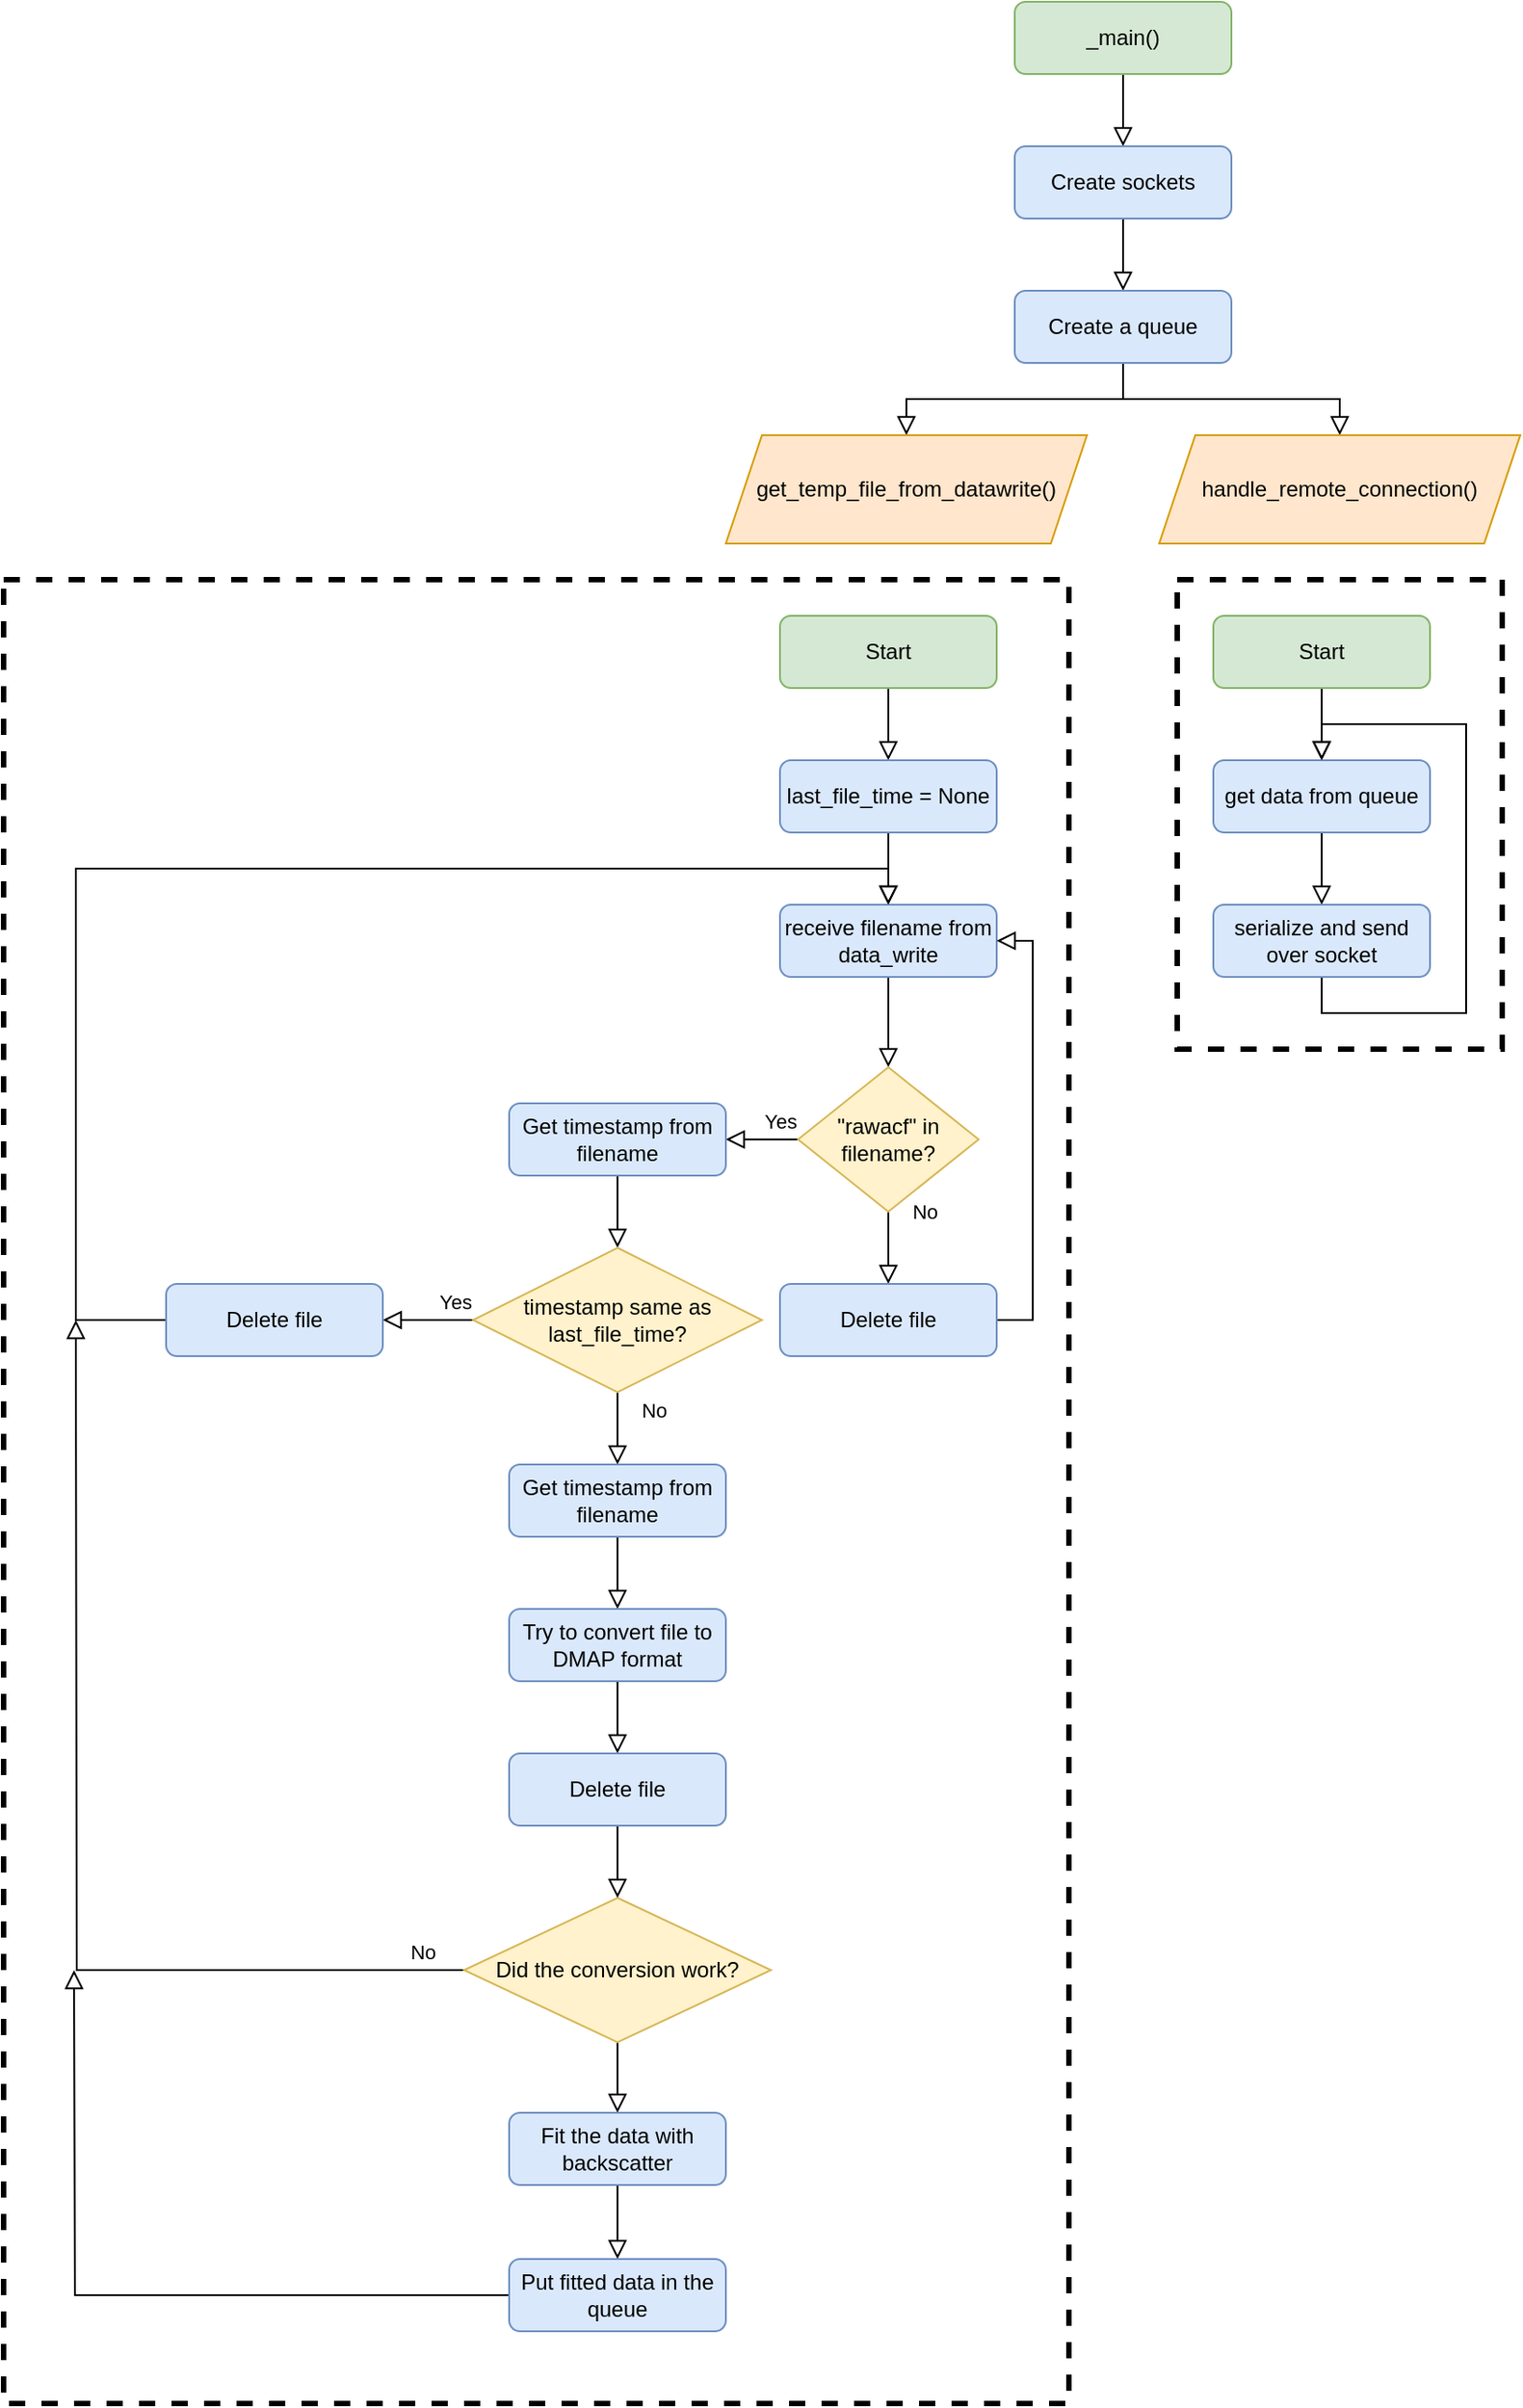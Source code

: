 <mxfile version="16.3.0" type="device"><diagram id="C5RBs43oDa-KdzZeNtuy" name="Page-1"><mxGraphModel dx="1289" dy="736" grid="1" gridSize="10" guides="1" tooltips="1" connect="1" arrows="1" fold="1" page="1" pageScale="1" pageWidth="827" pageHeight="1169" math="0" shadow="0"><root><mxCell id="WIyWlLk6GJQsqaUBKTNV-0"/><mxCell id="WIyWlLk6GJQsqaUBKTNV-1" parent="WIyWlLk6GJQsqaUBKTNV-0"/><mxCell id="Jf4eb29GzZhRGFSqtZcJ-20" value="" style="rounded=0;whiteSpace=wrap;html=1;dashed=1;strokeWidth=3;fillColor=none;" vertex="1" parent="WIyWlLk6GJQsqaUBKTNV-1"><mxGeometry x="-400" y="400" width="590" height="1010" as="geometry"/></mxCell><mxCell id="WIyWlLk6GJQsqaUBKTNV-2" value="" style="rounded=0;html=1;jettySize=auto;orthogonalLoop=1;fontSize=11;endArrow=block;endFill=0;endSize=8;strokeWidth=1;shadow=0;labelBackgroundColor=none;edgeStyle=orthogonalEdgeStyle;entryX=0.5;entryY=0;entryDx=0;entryDy=0;" parent="WIyWlLk6GJQsqaUBKTNV-1" source="WIyWlLk6GJQsqaUBKTNV-3" target="Jf4eb29GzZhRGFSqtZcJ-0" edge="1"><mxGeometry relative="1" as="geometry"><mxPoint x="220" y="170" as="targetPoint"/></mxGeometry></mxCell><mxCell id="WIyWlLk6GJQsqaUBKTNV-3" value="_main()" style="rounded=1;whiteSpace=wrap;html=1;fontSize=12;glass=0;strokeWidth=1;shadow=0;fillColor=#d5e8d4;strokeColor=#82b366;" parent="WIyWlLk6GJQsqaUBKTNV-1" vertex="1"><mxGeometry x="160" y="80" width="120" height="40" as="geometry"/></mxCell><mxCell id="Jf4eb29GzZhRGFSqtZcJ-2" style="edgeStyle=orthogonalEdgeStyle;rounded=0;orthogonalLoop=1;jettySize=auto;html=1;exitX=0.5;exitY=1;exitDx=0;exitDy=0;entryX=0.5;entryY=0;entryDx=0;entryDy=0;endSize=8;endArrow=block;endFill=0;" edge="1" parent="WIyWlLk6GJQsqaUBKTNV-1" source="Jf4eb29GzZhRGFSqtZcJ-0" target="Jf4eb29GzZhRGFSqtZcJ-1"><mxGeometry relative="1" as="geometry"/></mxCell><mxCell id="Jf4eb29GzZhRGFSqtZcJ-0" value="Create sockets" style="rounded=1;whiteSpace=wrap;html=1;fontSize=12;glass=0;strokeWidth=1;shadow=0;fillColor=#dae8fc;strokeColor=#6c8ebf;" vertex="1" parent="WIyWlLk6GJQsqaUBKTNV-1"><mxGeometry x="160" y="160" width="120" height="40" as="geometry"/></mxCell><mxCell id="Jf4eb29GzZhRGFSqtZcJ-5" style="edgeStyle=orthogonalEdgeStyle;rounded=0;orthogonalLoop=1;jettySize=auto;html=1;exitX=0.5;exitY=1;exitDx=0;exitDy=0;entryX=0.5;entryY=0;entryDx=0;entryDy=0;endArrow=block;endFill=0;endSize=8;" edge="1" parent="WIyWlLk6GJQsqaUBKTNV-1" source="Jf4eb29GzZhRGFSqtZcJ-1" target="Jf4eb29GzZhRGFSqtZcJ-3"><mxGeometry relative="1" as="geometry"/></mxCell><mxCell id="Jf4eb29GzZhRGFSqtZcJ-6" style="edgeStyle=orthogonalEdgeStyle;rounded=0;orthogonalLoop=1;jettySize=auto;html=1;exitX=0.5;exitY=1;exitDx=0;exitDy=0;entryX=0.5;entryY=0;entryDx=0;entryDy=0;endArrow=block;endFill=0;endSize=8;" edge="1" parent="WIyWlLk6GJQsqaUBKTNV-1" source="Jf4eb29GzZhRGFSqtZcJ-1" target="Jf4eb29GzZhRGFSqtZcJ-4"><mxGeometry relative="1" as="geometry"/></mxCell><mxCell id="Jf4eb29GzZhRGFSqtZcJ-1" value="Create a queue" style="rounded=1;whiteSpace=wrap;html=1;fontSize=12;glass=0;strokeWidth=1;shadow=0;fillColor=#dae8fc;strokeColor=#6c8ebf;" vertex="1" parent="WIyWlLk6GJQsqaUBKTNV-1"><mxGeometry x="160" y="240" width="120" height="40" as="geometry"/></mxCell><mxCell id="Jf4eb29GzZhRGFSqtZcJ-3" value="get_temp_file_from_datawrite()" style="shape=parallelogram;perimeter=parallelogramPerimeter;whiteSpace=wrap;html=1;fixedSize=1;fillColor=#ffe6cc;strokeColor=#d79b00;" vertex="1" parent="WIyWlLk6GJQsqaUBKTNV-1"><mxGeometry y="320" width="200" height="60" as="geometry"/></mxCell><mxCell id="Jf4eb29GzZhRGFSqtZcJ-4" value="handle_remote_connection()" style="shape=parallelogram;perimeter=parallelogramPerimeter;whiteSpace=wrap;html=1;fixedSize=1;fillColor=#ffe6cc;strokeColor=#d79b00;" vertex="1" parent="WIyWlLk6GJQsqaUBKTNV-1"><mxGeometry x="240" y="320" width="200" height="60" as="geometry"/></mxCell><mxCell id="Jf4eb29GzZhRGFSqtZcJ-9" style="edgeStyle=orthogonalEdgeStyle;rounded=0;orthogonalLoop=1;jettySize=auto;html=1;exitX=0.5;exitY=1;exitDx=0;exitDy=0;entryX=0.5;entryY=0;entryDx=0;entryDy=0;endArrow=block;endFill=0;endSize=8;" edge="1" parent="WIyWlLk6GJQsqaUBKTNV-1" source="Jf4eb29GzZhRGFSqtZcJ-7" target="Jf4eb29GzZhRGFSqtZcJ-8"><mxGeometry relative="1" as="geometry"/></mxCell><mxCell id="Jf4eb29GzZhRGFSqtZcJ-7" value="Start" style="rounded=1;whiteSpace=wrap;html=1;fontSize=12;glass=0;strokeWidth=1;shadow=0;fillColor=#d5e8d4;strokeColor=#82b366;" vertex="1" parent="WIyWlLk6GJQsqaUBKTNV-1"><mxGeometry x="270" y="420" width="120" height="40" as="geometry"/></mxCell><mxCell id="Jf4eb29GzZhRGFSqtZcJ-11" style="edgeStyle=orthogonalEdgeStyle;rounded=0;orthogonalLoop=1;jettySize=auto;html=1;exitX=0.5;exitY=1;exitDx=0;exitDy=0;entryX=0.5;entryY=0;entryDx=0;entryDy=0;endArrow=block;endFill=0;endSize=8;" edge="1" parent="WIyWlLk6GJQsqaUBKTNV-1" source="Jf4eb29GzZhRGFSqtZcJ-8" target="Jf4eb29GzZhRGFSqtZcJ-10"><mxGeometry relative="1" as="geometry"/></mxCell><mxCell id="Jf4eb29GzZhRGFSqtZcJ-8" value="get data from queue" style="rounded=1;whiteSpace=wrap;html=1;fontSize=12;glass=0;strokeWidth=1;shadow=0;fillColor=#dae8fc;strokeColor=#6c8ebf;" vertex="1" parent="WIyWlLk6GJQsqaUBKTNV-1"><mxGeometry x="270" y="500" width="120" height="40" as="geometry"/></mxCell><mxCell id="Jf4eb29GzZhRGFSqtZcJ-12" style="edgeStyle=orthogonalEdgeStyle;rounded=0;orthogonalLoop=1;jettySize=auto;html=1;exitX=0.5;exitY=1;exitDx=0;exitDy=0;entryX=0.5;entryY=0;entryDx=0;entryDy=0;endArrow=block;endFill=0;endSize=8;" edge="1" parent="WIyWlLk6GJQsqaUBKTNV-1" source="Jf4eb29GzZhRGFSqtZcJ-10" target="Jf4eb29GzZhRGFSqtZcJ-8"><mxGeometry relative="1" as="geometry"><Array as="points"><mxPoint x="330" y="640"/><mxPoint x="410" y="640"/><mxPoint x="410" y="480"/><mxPoint x="330" y="480"/></Array></mxGeometry></mxCell><mxCell id="Jf4eb29GzZhRGFSqtZcJ-10" value="serialize and send over socket" style="rounded=1;whiteSpace=wrap;html=1;fontSize=12;glass=0;strokeWidth=1;shadow=0;fillColor=#dae8fc;strokeColor=#6c8ebf;" vertex="1" parent="WIyWlLk6GJQsqaUBKTNV-1"><mxGeometry x="270" y="580" width="120" height="40" as="geometry"/></mxCell><mxCell id="Jf4eb29GzZhRGFSqtZcJ-13" value="" style="rounded=0;whiteSpace=wrap;html=1;dashed=1;strokeWidth=3;fillColor=none;" vertex="1" parent="WIyWlLk6GJQsqaUBKTNV-1"><mxGeometry x="250" y="400" width="180" height="260" as="geometry"/></mxCell><mxCell id="Jf4eb29GzZhRGFSqtZcJ-14" style="edgeStyle=orthogonalEdgeStyle;rounded=0;orthogonalLoop=1;jettySize=auto;html=1;exitX=0.5;exitY=1;exitDx=0;exitDy=0;entryX=0.5;entryY=0;entryDx=0;entryDy=0;endArrow=block;endFill=0;endSize=8;" edge="1" parent="WIyWlLk6GJQsqaUBKTNV-1" source="Jf4eb29GzZhRGFSqtZcJ-15" target="Jf4eb29GzZhRGFSqtZcJ-17"><mxGeometry relative="1" as="geometry"/></mxCell><mxCell id="Jf4eb29GzZhRGFSqtZcJ-15" value="Start" style="rounded=1;whiteSpace=wrap;html=1;fontSize=12;glass=0;strokeWidth=1;shadow=0;fillColor=#d5e8d4;strokeColor=#82b366;" vertex="1" parent="WIyWlLk6GJQsqaUBKTNV-1"><mxGeometry x="30" y="420" width="120" height="40" as="geometry"/></mxCell><mxCell id="Jf4eb29GzZhRGFSqtZcJ-16" style="edgeStyle=orthogonalEdgeStyle;rounded=0;orthogonalLoop=1;jettySize=auto;html=1;exitX=0.5;exitY=1;exitDx=0;exitDy=0;entryX=0.5;entryY=0;entryDx=0;entryDy=0;endArrow=block;endFill=0;endSize=8;" edge="1" parent="WIyWlLk6GJQsqaUBKTNV-1" source="Jf4eb29GzZhRGFSqtZcJ-17" target="Jf4eb29GzZhRGFSqtZcJ-19"><mxGeometry relative="1" as="geometry"/></mxCell><mxCell id="Jf4eb29GzZhRGFSqtZcJ-17" value="last_file_time = None" style="rounded=1;whiteSpace=wrap;html=1;fontSize=12;glass=0;strokeWidth=1;shadow=0;fillColor=#dae8fc;strokeColor=#6c8ebf;" vertex="1" parent="WIyWlLk6GJQsqaUBKTNV-1"><mxGeometry x="30" y="500" width="120" height="40" as="geometry"/></mxCell><mxCell id="Jf4eb29GzZhRGFSqtZcJ-27" style="edgeStyle=orthogonalEdgeStyle;rounded=0;orthogonalLoop=1;jettySize=auto;html=1;exitX=0.5;exitY=1;exitDx=0;exitDy=0;entryX=0.5;entryY=0;entryDx=0;entryDy=0;endArrow=block;endFill=0;endSize=8;" edge="1" parent="WIyWlLk6GJQsqaUBKTNV-1" source="Jf4eb29GzZhRGFSqtZcJ-19" target="Jf4eb29GzZhRGFSqtZcJ-21"><mxGeometry relative="1" as="geometry"/></mxCell><mxCell id="Jf4eb29GzZhRGFSqtZcJ-19" value="receive filename from data_write" style="rounded=1;whiteSpace=wrap;html=1;fontSize=12;glass=0;strokeWidth=1;shadow=0;fillColor=#dae8fc;strokeColor=#6c8ebf;" vertex="1" parent="WIyWlLk6GJQsqaUBKTNV-1"><mxGeometry x="30" y="580" width="120" height="40" as="geometry"/></mxCell><mxCell id="Jf4eb29GzZhRGFSqtZcJ-23" value="Yes" style="edgeStyle=orthogonalEdgeStyle;rounded=0;orthogonalLoop=1;jettySize=auto;html=1;exitX=0;exitY=0.5;exitDx=0;exitDy=0;entryX=1;entryY=0.5;entryDx=0;entryDy=0;endArrow=block;endFill=0;endSize=8;" edge="1" parent="WIyWlLk6GJQsqaUBKTNV-1" source="Jf4eb29GzZhRGFSqtZcJ-21" target="Jf4eb29GzZhRGFSqtZcJ-22"><mxGeometry x="-0.5" y="-10" relative="1" as="geometry"><mxPoint as="offset"/></mxGeometry></mxCell><mxCell id="Jf4eb29GzZhRGFSqtZcJ-32" value="No" style="edgeStyle=orthogonalEdgeStyle;rounded=0;orthogonalLoop=1;jettySize=auto;html=1;exitX=0.5;exitY=1;exitDx=0;exitDy=0;entryX=0.5;entryY=0;entryDx=0;entryDy=0;endArrow=block;endFill=0;endSize=8;" edge="1" parent="WIyWlLk6GJQsqaUBKTNV-1" source="Jf4eb29GzZhRGFSqtZcJ-21" target="Jf4eb29GzZhRGFSqtZcJ-31"><mxGeometry x="-1" y="20" relative="1" as="geometry"><mxPoint as="offset"/></mxGeometry></mxCell><mxCell id="Jf4eb29GzZhRGFSqtZcJ-21" value="&quot;rawacf&quot; in filename?" style="rhombus;whiteSpace=wrap;html=1;strokeWidth=1;fillColor=#fff2cc;strokeColor=#d6b656;" vertex="1" parent="WIyWlLk6GJQsqaUBKTNV-1"><mxGeometry x="40" y="670" width="100" height="80" as="geometry"/></mxCell><mxCell id="Jf4eb29GzZhRGFSqtZcJ-25" style="edgeStyle=orthogonalEdgeStyle;rounded=0;orthogonalLoop=1;jettySize=auto;html=1;exitX=0.5;exitY=1;exitDx=0;exitDy=0;entryX=0.5;entryY=0;entryDx=0;entryDy=0;endArrow=block;endFill=0;endSize=8;" edge="1" parent="WIyWlLk6GJQsqaUBKTNV-1" source="Jf4eb29GzZhRGFSqtZcJ-22" target="Jf4eb29GzZhRGFSqtZcJ-24"><mxGeometry relative="1" as="geometry"/></mxCell><mxCell id="Jf4eb29GzZhRGFSqtZcJ-22" value="Get timestamp from filename" style="rounded=1;whiteSpace=wrap;html=1;fontSize=12;glass=0;strokeWidth=1;shadow=0;fillColor=#dae8fc;strokeColor=#6c8ebf;" vertex="1" parent="WIyWlLk6GJQsqaUBKTNV-1"><mxGeometry x="-120" y="690" width="120" height="40" as="geometry"/></mxCell><mxCell id="Jf4eb29GzZhRGFSqtZcJ-26" value="" style="edgeStyle=orthogonalEdgeStyle;rounded=0;orthogonalLoop=1;jettySize=auto;html=1;exitX=0;exitY=0.5;exitDx=0;exitDy=0;entryX=0.5;entryY=0;entryDx=0;entryDy=0;endArrow=block;endFill=0;endSize=8;" edge="1" parent="WIyWlLk6GJQsqaUBKTNV-1" source="Jf4eb29GzZhRGFSqtZcJ-28" target="Jf4eb29GzZhRGFSqtZcJ-19"><mxGeometry x="-0.964" y="-10" relative="1" as="geometry"><Array as="points"><mxPoint x="-360" y="810"/><mxPoint x="-360" y="560"/><mxPoint x="90" y="560"/></Array><mxPoint as="offset"/></mxGeometry></mxCell><mxCell id="Jf4eb29GzZhRGFSqtZcJ-29" value="Yes" style="edgeStyle=orthogonalEdgeStyle;rounded=0;orthogonalLoop=1;jettySize=auto;html=1;exitX=0;exitY=0.5;exitDx=0;exitDy=0;entryX=1;entryY=0.5;entryDx=0;entryDy=0;endArrow=block;endFill=0;endSize=8;" edge="1" parent="WIyWlLk6GJQsqaUBKTNV-1" source="Jf4eb29GzZhRGFSqtZcJ-24" target="Jf4eb29GzZhRGFSqtZcJ-28"><mxGeometry x="-0.6" y="-10" relative="1" as="geometry"><mxPoint as="offset"/></mxGeometry></mxCell><mxCell id="Jf4eb29GzZhRGFSqtZcJ-34" value="No" style="edgeStyle=orthogonalEdgeStyle;rounded=0;orthogonalLoop=1;jettySize=auto;html=1;exitX=0.5;exitY=1;exitDx=0;exitDy=0;entryX=0.5;entryY=0;entryDx=0;entryDy=0;endArrow=block;endFill=0;endSize=8;" edge="1" parent="WIyWlLk6GJQsqaUBKTNV-1" source="Jf4eb29GzZhRGFSqtZcJ-24" target="Jf4eb29GzZhRGFSqtZcJ-30"><mxGeometry x="-0.5" y="20" relative="1" as="geometry"><mxPoint as="offset"/></mxGeometry></mxCell><mxCell id="Jf4eb29GzZhRGFSqtZcJ-24" value="timestamp same as last_file_time?" style="rhombus;whiteSpace=wrap;html=1;strokeWidth=1;fillColor=#fff2cc;strokeColor=#d6b656;" vertex="1" parent="WIyWlLk6GJQsqaUBKTNV-1"><mxGeometry x="-140" y="770" width="160" height="80" as="geometry"/></mxCell><mxCell id="Jf4eb29GzZhRGFSqtZcJ-28" value="Delete file" style="rounded=1;whiteSpace=wrap;html=1;fontSize=12;glass=0;strokeWidth=1;shadow=0;fillColor=#dae8fc;strokeColor=#6c8ebf;" vertex="1" parent="WIyWlLk6GJQsqaUBKTNV-1"><mxGeometry x="-310" y="790" width="120" height="40" as="geometry"/></mxCell><mxCell id="Jf4eb29GzZhRGFSqtZcJ-36" style="edgeStyle=orthogonalEdgeStyle;rounded=0;orthogonalLoop=1;jettySize=auto;html=1;exitX=0.5;exitY=1;exitDx=0;exitDy=0;entryX=0.5;entryY=0;entryDx=0;entryDy=0;endArrow=block;endFill=0;endSize=8;" edge="1" parent="WIyWlLk6GJQsqaUBKTNV-1" source="Jf4eb29GzZhRGFSqtZcJ-30" target="Jf4eb29GzZhRGFSqtZcJ-35"><mxGeometry relative="1" as="geometry"/></mxCell><mxCell id="Jf4eb29GzZhRGFSqtZcJ-30" value="Get timestamp from filename" style="rounded=1;whiteSpace=wrap;html=1;fontSize=12;glass=0;strokeWidth=1;shadow=0;fillColor=#dae8fc;strokeColor=#6c8ebf;" vertex="1" parent="WIyWlLk6GJQsqaUBKTNV-1"><mxGeometry x="-120" y="890" width="120" height="40" as="geometry"/></mxCell><mxCell id="Jf4eb29GzZhRGFSqtZcJ-33" style="edgeStyle=orthogonalEdgeStyle;rounded=0;orthogonalLoop=1;jettySize=auto;html=1;exitX=1;exitY=0.5;exitDx=0;exitDy=0;endArrow=block;endFill=0;endSize=8;entryX=1;entryY=0.5;entryDx=0;entryDy=0;" edge="1" parent="WIyWlLk6GJQsqaUBKTNV-1" source="Jf4eb29GzZhRGFSqtZcJ-31" target="Jf4eb29GzZhRGFSqtZcJ-19"><mxGeometry relative="1" as="geometry"><mxPoint x="90" y="560" as="targetPoint"/><Array as="points"><mxPoint x="170" y="810"/><mxPoint x="170" y="600"/></Array></mxGeometry></mxCell><mxCell id="Jf4eb29GzZhRGFSqtZcJ-31" value="Delete file" style="rounded=1;whiteSpace=wrap;html=1;fontSize=12;glass=0;strokeWidth=1;shadow=0;fillColor=#dae8fc;strokeColor=#6c8ebf;" vertex="1" parent="WIyWlLk6GJQsqaUBKTNV-1"><mxGeometry x="30" y="790" width="120" height="40" as="geometry"/></mxCell><mxCell id="Jf4eb29GzZhRGFSqtZcJ-38" style="edgeStyle=orthogonalEdgeStyle;rounded=0;orthogonalLoop=1;jettySize=auto;html=1;exitX=0.5;exitY=1;exitDx=0;exitDy=0;entryX=0.5;entryY=0;entryDx=0;entryDy=0;endArrow=block;endFill=0;endSize=8;" edge="1" parent="WIyWlLk6GJQsqaUBKTNV-1" source="Jf4eb29GzZhRGFSqtZcJ-35" target="Jf4eb29GzZhRGFSqtZcJ-43"><mxGeometry relative="1" as="geometry"/></mxCell><mxCell id="Jf4eb29GzZhRGFSqtZcJ-35" value="Try to convert file to DMAP format" style="rounded=1;whiteSpace=wrap;html=1;fontSize=12;glass=0;strokeWidth=1;shadow=0;fillColor=#dae8fc;strokeColor=#6c8ebf;" vertex="1" parent="WIyWlLk6GJQsqaUBKTNV-1"><mxGeometry x="-120" y="970" width="120" height="40" as="geometry"/></mxCell><mxCell id="Jf4eb29GzZhRGFSqtZcJ-39" value="No" style="edgeStyle=orthogonalEdgeStyle;rounded=0;orthogonalLoop=1;jettySize=auto;html=1;exitX=0;exitY=0.5;exitDx=0;exitDy=0;endArrow=block;endFill=0;endSize=8;" edge="1" parent="WIyWlLk6GJQsqaUBKTNV-1" source="Jf4eb29GzZhRGFSqtZcJ-37"><mxGeometry x="-0.918" y="-10" relative="1" as="geometry"><mxPoint x="-360" y="810" as="targetPoint"/><mxPoint as="offset"/></mxGeometry></mxCell><mxCell id="Jf4eb29GzZhRGFSqtZcJ-41" style="edgeStyle=orthogonalEdgeStyle;rounded=0;orthogonalLoop=1;jettySize=auto;html=1;exitX=0.5;exitY=1;exitDx=0;exitDy=0;entryX=0.5;entryY=0;entryDx=0;entryDy=0;endArrow=block;endFill=0;endSize=8;" edge="1" parent="WIyWlLk6GJQsqaUBKTNV-1" source="Jf4eb29GzZhRGFSqtZcJ-37" target="Jf4eb29GzZhRGFSqtZcJ-40"><mxGeometry relative="1" as="geometry"/></mxCell><mxCell id="Jf4eb29GzZhRGFSqtZcJ-37" value="Did the conversion work?" style="rhombus;whiteSpace=wrap;html=1;strokeWidth=1;fillColor=#fff2cc;strokeColor=#d6b656;" vertex="1" parent="WIyWlLk6GJQsqaUBKTNV-1"><mxGeometry x="-145" y="1130" width="170" height="80" as="geometry"/></mxCell><mxCell id="Jf4eb29GzZhRGFSqtZcJ-45" style="edgeStyle=orthogonalEdgeStyle;rounded=0;orthogonalLoop=1;jettySize=auto;html=1;exitX=0.5;exitY=1;exitDx=0;exitDy=0;entryX=0.5;entryY=0;entryDx=0;entryDy=0;endArrow=block;endFill=0;endSize=8;" edge="1" parent="WIyWlLk6GJQsqaUBKTNV-1" source="Jf4eb29GzZhRGFSqtZcJ-40" target="Jf4eb29GzZhRGFSqtZcJ-42"><mxGeometry relative="1" as="geometry"/></mxCell><mxCell id="Jf4eb29GzZhRGFSqtZcJ-40" value="Fit the data with backscatter" style="rounded=1;whiteSpace=wrap;html=1;fontSize=12;glass=0;strokeWidth=1;shadow=0;fillColor=#dae8fc;strokeColor=#6c8ebf;" vertex="1" parent="WIyWlLk6GJQsqaUBKTNV-1"><mxGeometry x="-120" y="1249" width="120" height="40" as="geometry"/></mxCell><mxCell id="Jf4eb29GzZhRGFSqtZcJ-46" style="edgeStyle=orthogonalEdgeStyle;rounded=0;orthogonalLoop=1;jettySize=auto;html=1;exitX=0;exitY=0.5;exitDx=0;exitDy=0;endArrow=block;endFill=0;endSize=8;" edge="1" parent="WIyWlLk6GJQsqaUBKTNV-1" source="Jf4eb29GzZhRGFSqtZcJ-42"><mxGeometry relative="1" as="geometry"><mxPoint x="-361" y="1170" as="targetPoint"/></mxGeometry></mxCell><mxCell id="Jf4eb29GzZhRGFSqtZcJ-42" value="Put fitted data in the queue" style="rounded=1;whiteSpace=wrap;html=1;fontSize=12;glass=0;strokeWidth=1;shadow=0;fillColor=#dae8fc;strokeColor=#6c8ebf;" vertex="1" parent="WIyWlLk6GJQsqaUBKTNV-1"><mxGeometry x="-120" y="1330" width="120" height="40" as="geometry"/></mxCell><mxCell id="Jf4eb29GzZhRGFSqtZcJ-44" style="edgeStyle=orthogonalEdgeStyle;rounded=0;orthogonalLoop=1;jettySize=auto;html=1;exitX=0.5;exitY=1;exitDx=0;exitDy=0;entryX=0.5;entryY=0;entryDx=0;entryDy=0;endArrow=block;endFill=0;endSize=8;" edge="1" parent="WIyWlLk6GJQsqaUBKTNV-1" source="Jf4eb29GzZhRGFSqtZcJ-43" target="Jf4eb29GzZhRGFSqtZcJ-37"><mxGeometry relative="1" as="geometry"/></mxCell><mxCell id="Jf4eb29GzZhRGFSqtZcJ-43" value="Delete file" style="rounded=1;whiteSpace=wrap;html=1;fontSize=12;glass=0;strokeWidth=1;shadow=0;fillColor=#dae8fc;strokeColor=#6c8ebf;" vertex="1" parent="WIyWlLk6GJQsqaUBKTNV-1"><mxGeometry x="-120" y="1050" width="120" height="40" as="geometry"/></mxCell></root></mxGraphModel></diagram></mxfile>